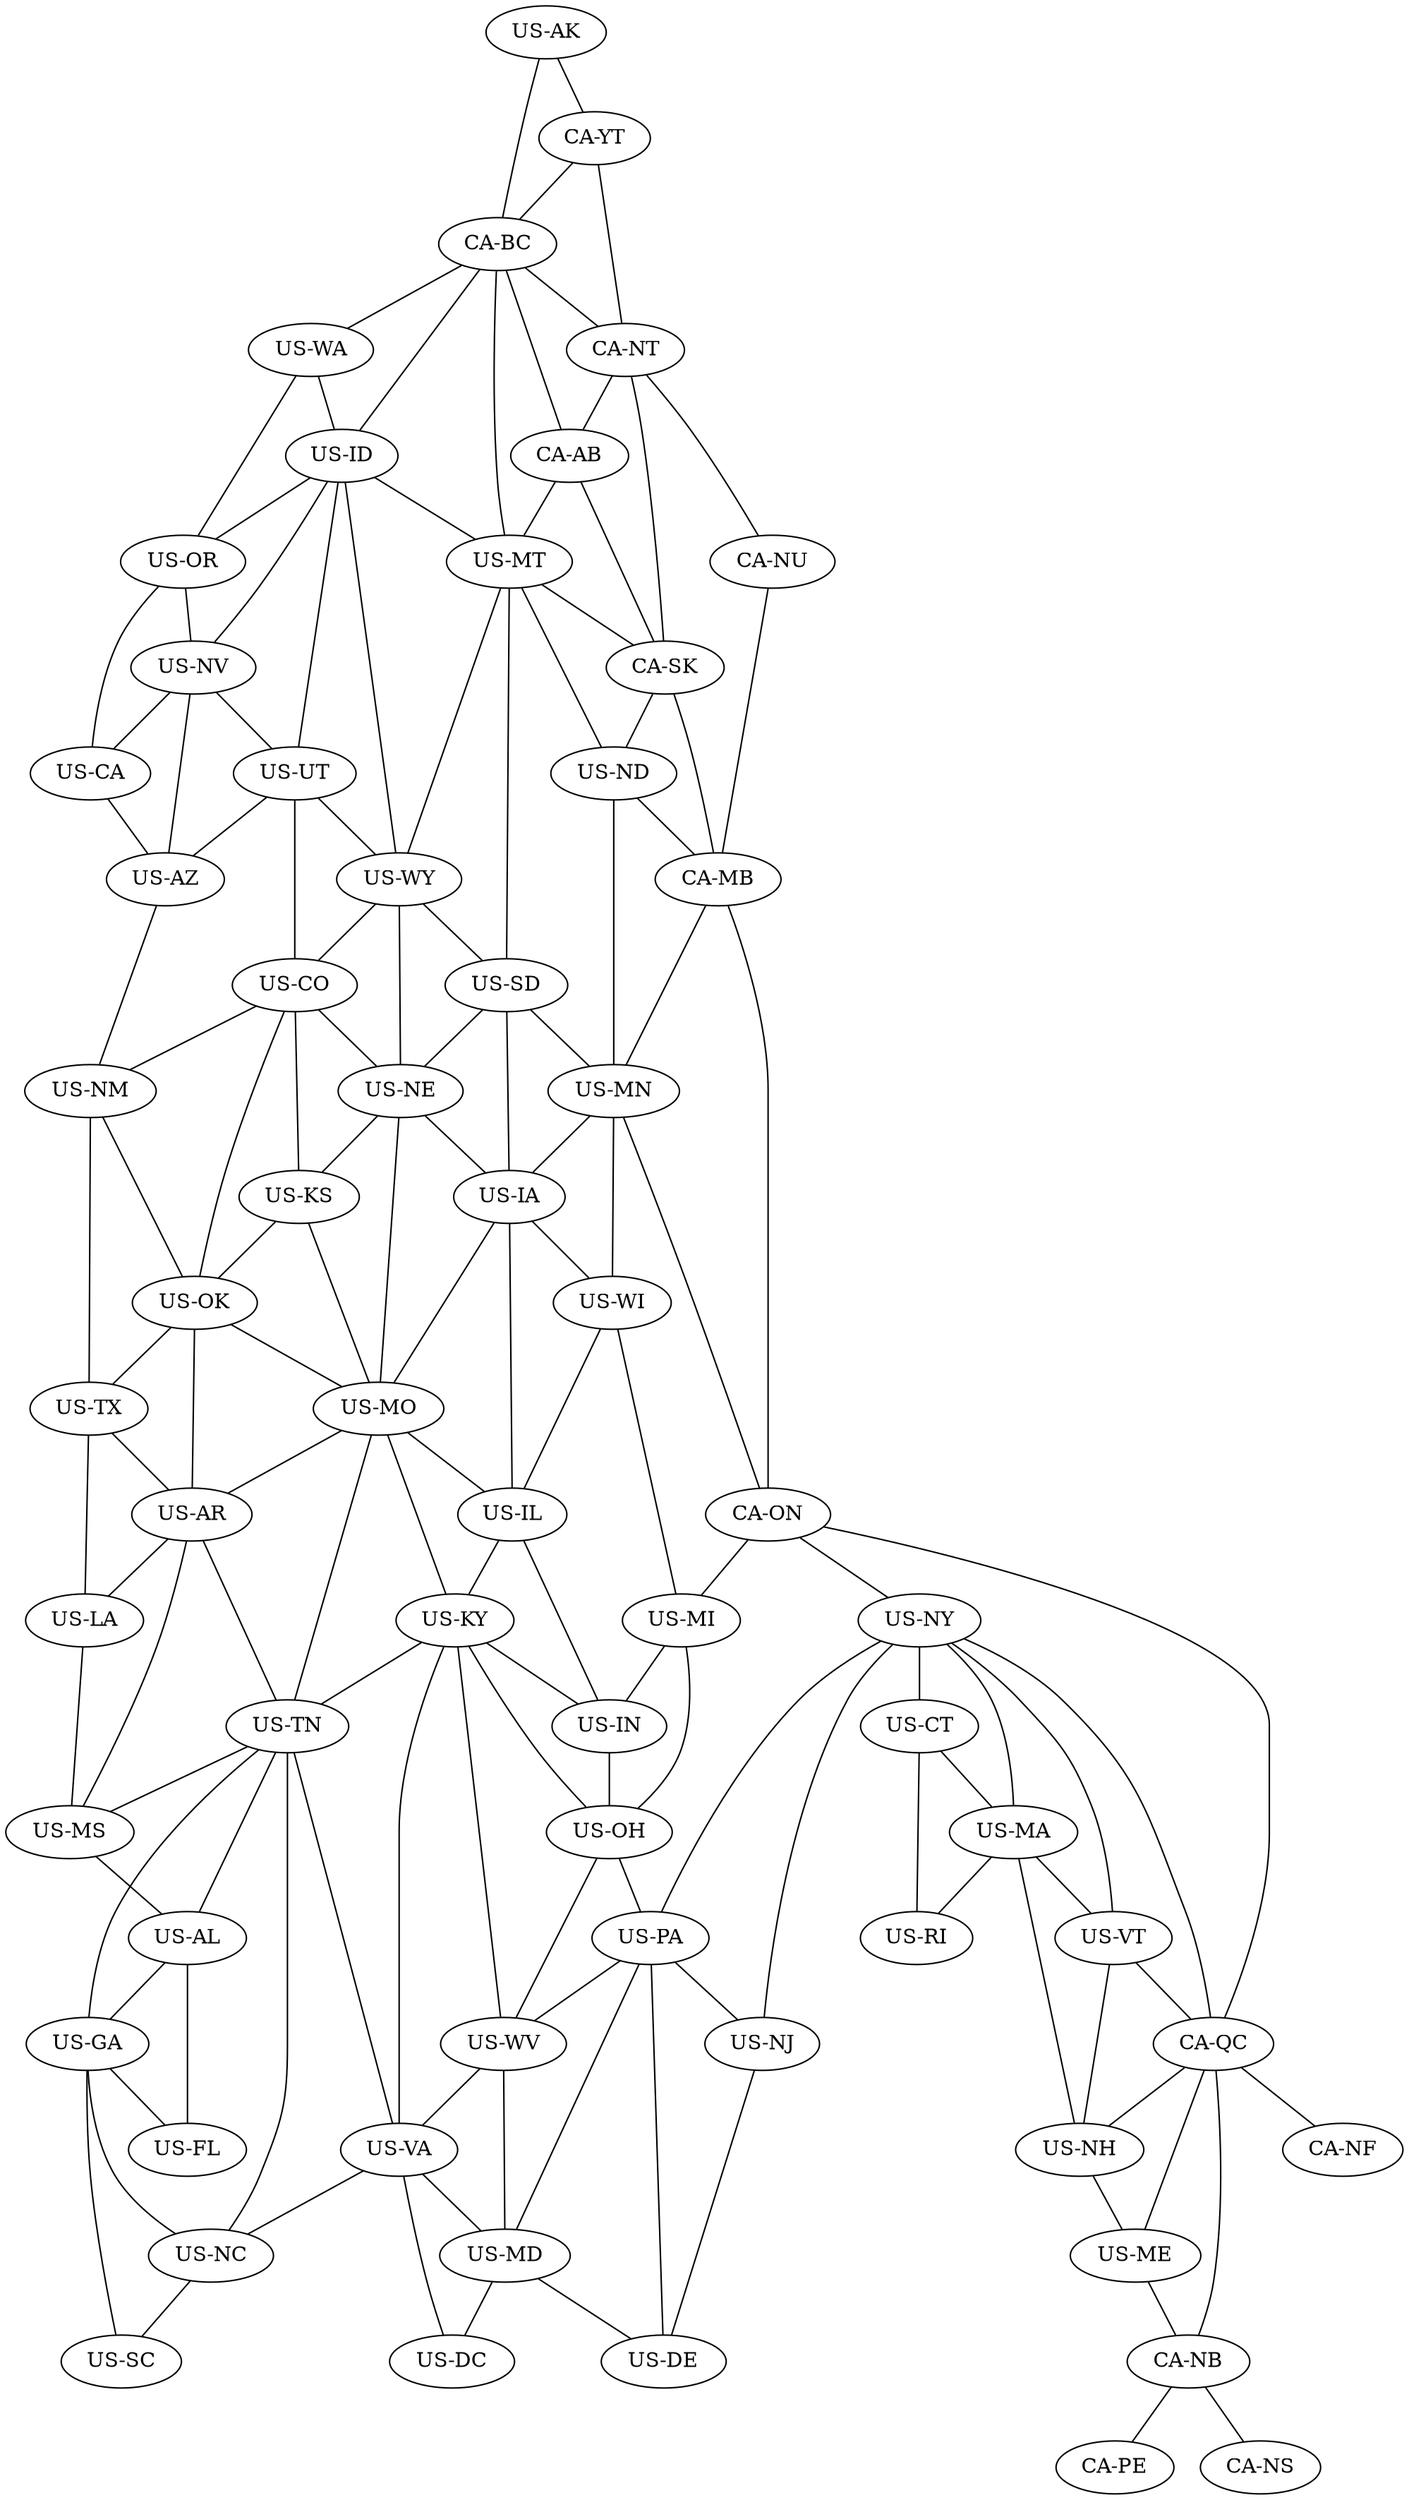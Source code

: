 graph G {
n1[label="US-AK"];
n2[label="CA-YT"];
n1 -- n2;
n3[label="CA-BC"];
n1 -- n3;
n2 -- n3;
n4[label="CA-NT"];
n2 -- n4;
n3 -- n4;
n5[label="CA-AB"];
n3 -- n5;
n4 -- n5;
n6[label="US-WA"];
n3 -- n6;
n7[label="US-ID"];
n3 -- n7;
n6 -- n7;
n8[label="US-MT"];
n3 -- n8;
n5 -- n8;
n7 -- n8;
n9[label="CA-SK"];
n4 -- n9;
n5 -- n9;
n8 -- n9;
n10[label="CA-NU"]; 
n4 -- n10;
n11[label="US-OR"]; 
n6 -- n11;
n7 -- n11;
n12[label="US-NV"]; 
n7 -- n12;
n11 -- n12;
n13[label="US-UT"]; 
n7 -- n13;
n12 -- n13;
n14[label="US-WY"]; 
n7 -- n14;
n8 -- n14;
n13 -- n14;
n15[label="US-ND"]; 
n16[label="US-SD"]; 
n8 -- n15;
n8 -- n16;
n9 -- n15;
n14 -- n16;
n17[label="CA-MB"]; 
n9 -- n17;
n10 -- n17;
n15 -- n17;
n18[label="US-CA"]; 
n11 -- n18;
n12 -- n18;
n19[label="US-AZ"]; 
n12 -- n19;
n13 -- n19;
n18 -- n19;
n20[label="US-CO"]; 
n13 -- n20;
n14 -- n20;
n21[label="US-NE"]; 
n14 -- n21;
n16 -- n21;
n20 -- n21;
n22[label="US-MN"]; 
n15 -- n22;
n16 -- n22;
n17 -- n22;
n23[label="US-IA"]; 
n16 -- n23;
n21 -- n23;
n22 -- n23;
n24[label="CA-ON"]; 
n17 -- n24;
n22 -- n24;
n25[label="US-NM"]; 
n19 -- n25;
n20 -- n25;
n26[label="US-KS"]; 
n20 -- n26;
n21 -- n26;
n27[label="US-OK"]; 
n20 -- n27;
n25 -- n27;
n26 -- n27;
n28[label="US-MO"]; 
n21 -- n28;
n23 -- n28;
n26 -- n28;
n27 -- n28;
n29[label="US-WI"]; 
n22 -- n29;
n23 -- n29;
n30[label="US-IL"]; 
n23 -- n30;
n28 -- n30;
n29 -- n30;
n31[label="US-MI"]; 
n24 -- n31;
n29 -- n31;
n32[label="US-NY"]; 
n24 -- n32;
n33[label="US-TX"]; 
n25 -- n33;
n27 -- n33;
n34[label="US-AR"]; 
n27 -- n34;
n28 -- n34;
n33 -- n34;
n35[label="US-KY"]; 
n28 -- n35;
n30 -- n35;
n36[label="US-TN"]; 
n28 -- n36;
n34 -- n36;
n35 -- n36;
n37[label="US-IN"]; 
n30 -- n37;
n31 -- n37;
n35 -- n37;
n38[label="US-OH"]; 
n31 -- n38;
n35 -- n38;
n37 -- n38;
n39[label="US-PA"]; 
n32 -- n39;
n38 -- n39;
n40[label="US-NJ"]; 
n32 -- n40;
n39 -- n40;
n41[label="US-CT"]; 
n32 -- n41;
n42[label="US-MA"];
n32 -- n42;
n41 -- n42;
n43[label="US-VT"];
n32 -- n43;
n42 -- n43;
n44[label="CA-QC"];
n24 -- n44;
n32 -- n44;
n43 -- n44;
n45[label="US-LA"];
n33 -- n45;
n34 -- n45;
n46[label="US-MS"];
n34 -- n46;
n36 -- n46;
n45 -- n46;
n47[label="US-WV"];
n35 -- n47;
n38 -- n47;
n39 -- n47;
n48[label="US-VA"];
n35 -- n48;
n36 -- n48;
n47 -- n48;
n49[label="US-AL"];
n36 -- n49;
n46 -- n49;
n50[label="US-GA"];
n36 -- n50;
n49 -- n50;
n51[label="US-NC"];
n36 -- n51;
n48 -- n51;
n50 -- n51;
n52[label="US-MD"];
n39 -- n52;
n47 -- n52;
n48 -- n52;
n53[label="US-DE"];
n39 -- n53;
n40 -- n53;
n52 -- n53;
n54[label="US-RI"];
n41 -- n54;
n42 -- n54;
n55[label="US-NH"];
n42 -- n55;
n43 -- n55;
n44 -- n55;
n56[label="US-ME"];
n44 -- n56;
n55 -- n56;
n57[label="CA-NF"];
n44 -- n57;
n58[label="CA-NB"];
n44 -- n58;
n56 -- n58;
n59[label="US-DC"];
n48 -- n59;
n52 -- n59;
n60[label="US-FL"];
n49 -- n60;
n50 -- n60;
n61[label="US-SC"];
n50 -- n61;
n51 -- n61;
n62[label="CA-PE"];
n58 -- n62;
n63[label="CA-NS"];
n58 -- n63;
}
